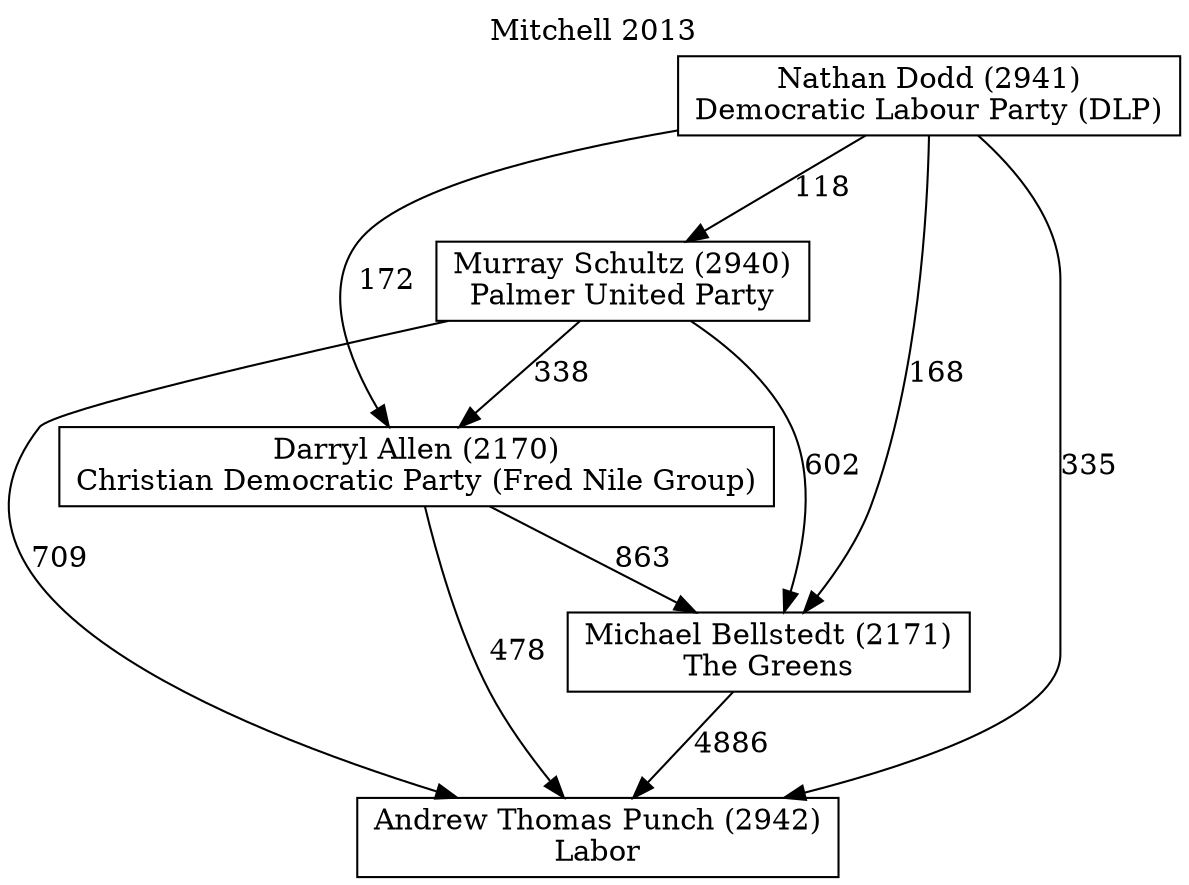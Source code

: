 // House preference flow
digraph "Andrew Thomas Punch (2942)_Mitchell_2013" {
	graph [label="Mitchell 2013" labelloc=t mclimit=10]
	node [shape=box]
	"Andrew Thomas Punch (2942)" [label="Andrew Thomas Punch (2942)
Labor"]
	"Darryl Allen (2170)" [label="Darryl Allen (2170)
Christian Democratic Party (Fred Nile Group)"]
	"Michael Bellstedt (2171)" [label="Michael Bellstedt (2171)
The Greens"]
	"Murray Schultz (2940)" [label="Murray Schultz (2940)
Palmer United Party"]
	"Nathan Dodd (2941)" [label="Nathan Dodd (2941)
Democratic Labour Party (DLP)"]
	"Darryl Allen (2170)" -> "Andrew Thomas Punch (2942)" [label=478]
	"Darryl Allen (2170)" -> "Michael Bellstedt (2171)" [label=863]
	"Michael Bellstedt (2171)" -> "Andrew Thomas Punch (2942)" [label=4886]
	"Murray Schultz (2940)" -> "Andrew Thomas Punch (2942)" [label=709]
	"Murray Schultz (2940)" -> "Darryl Allen (2170)" [label=338]
	"Murray Schultz (2940)" -> "Michael Bellstedt (2171)" [label=602]
	"Nathan Dodd (2941)" -> "Andrew Thomas Punch (2942)" [label=335]
	"Nathan Dodd (2941)" -> "Darryl Allen (2170)" [label=172]
	"Nathan Dodd (2941)" -> "Michael Bellstedt (2171)" [label=168]
	"Nathan Dodd (2941)" -> "Murray Schultz (2940)" [label=118]
}

